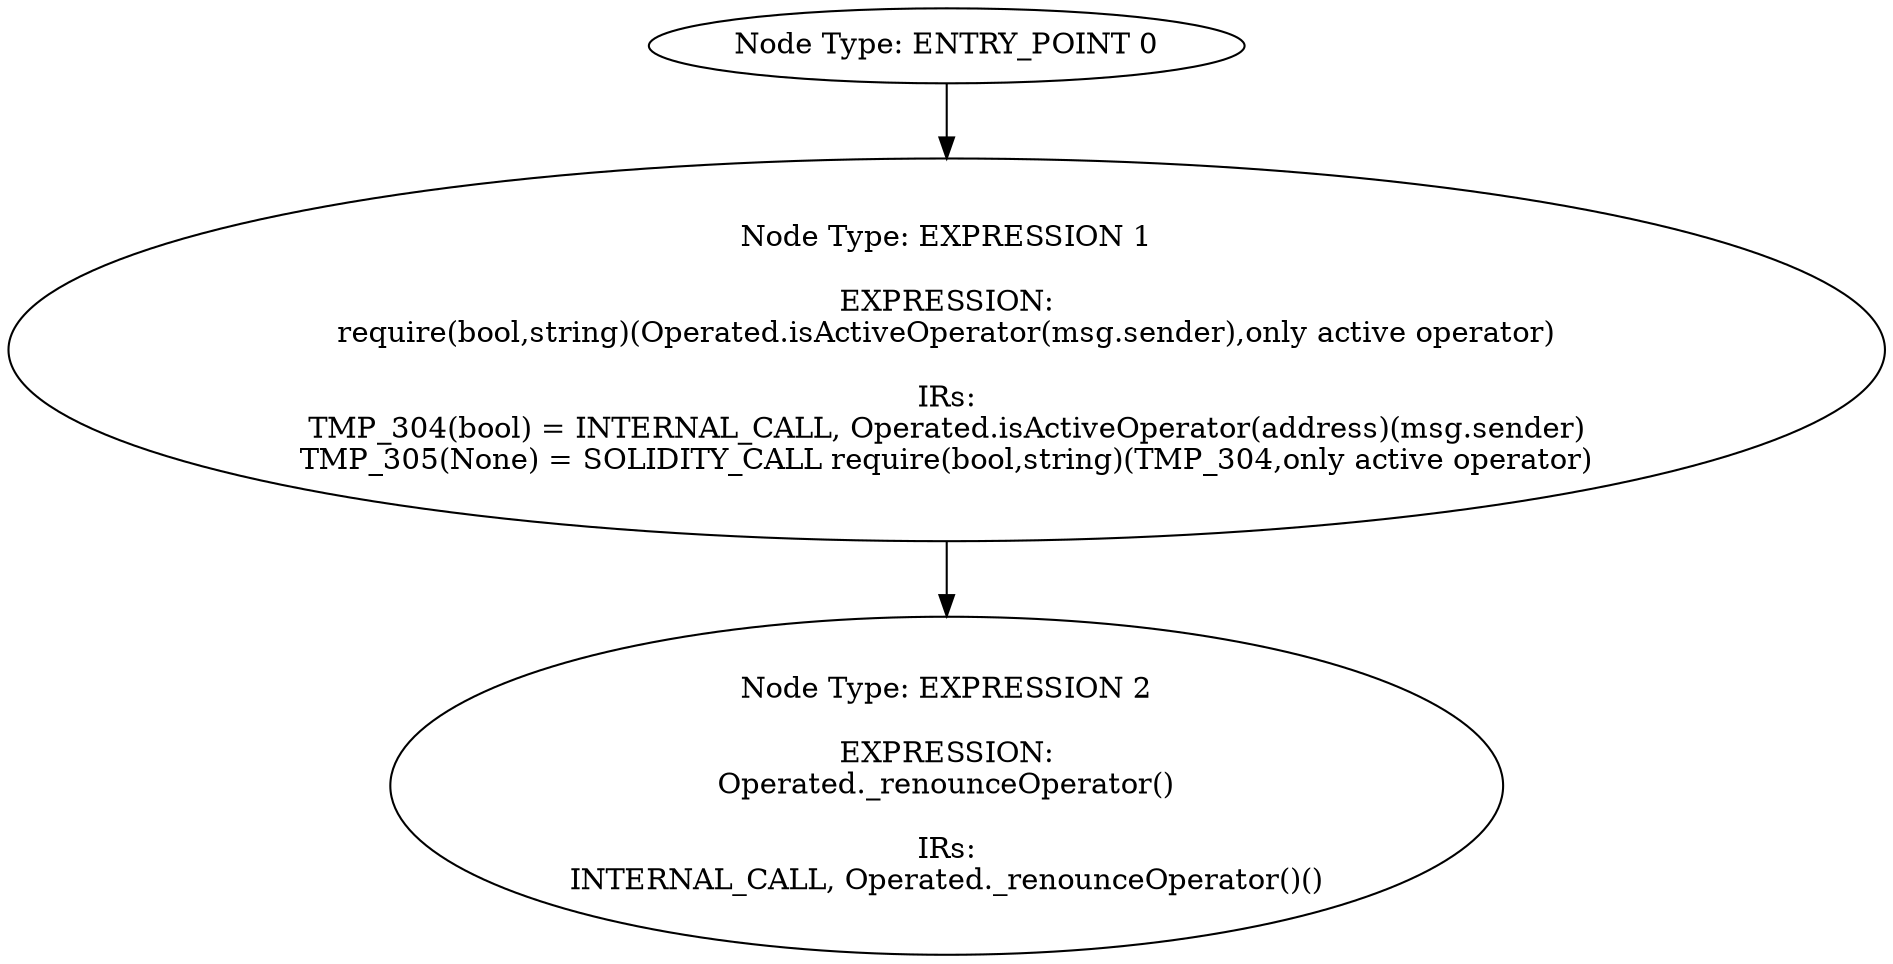 digraph{
0[label="Node Type: ENTRY_POINT 0
"];
0->1;
1[label="Node Type: EXPRESSION 1

EXPRESSION:
require(bool,string)(Operated.isActiveOperator(msg.sender),only active operator)

IRs:
TMP_304(bool) = INTERNAL_CALL, Operated.isActiveOperator(address)(msg.sender)
TMP_305(None) = SOLIDITY_CALL require(bool,string)(TMP_304,only active operator)"];
1->2;
2[label="Node Type: EXPRESSION 2

EXPRESSION:
Operated._renounceOperator()

IRs:
INTERNAL_CALL, Operated._renounceOperator()()"];
}
